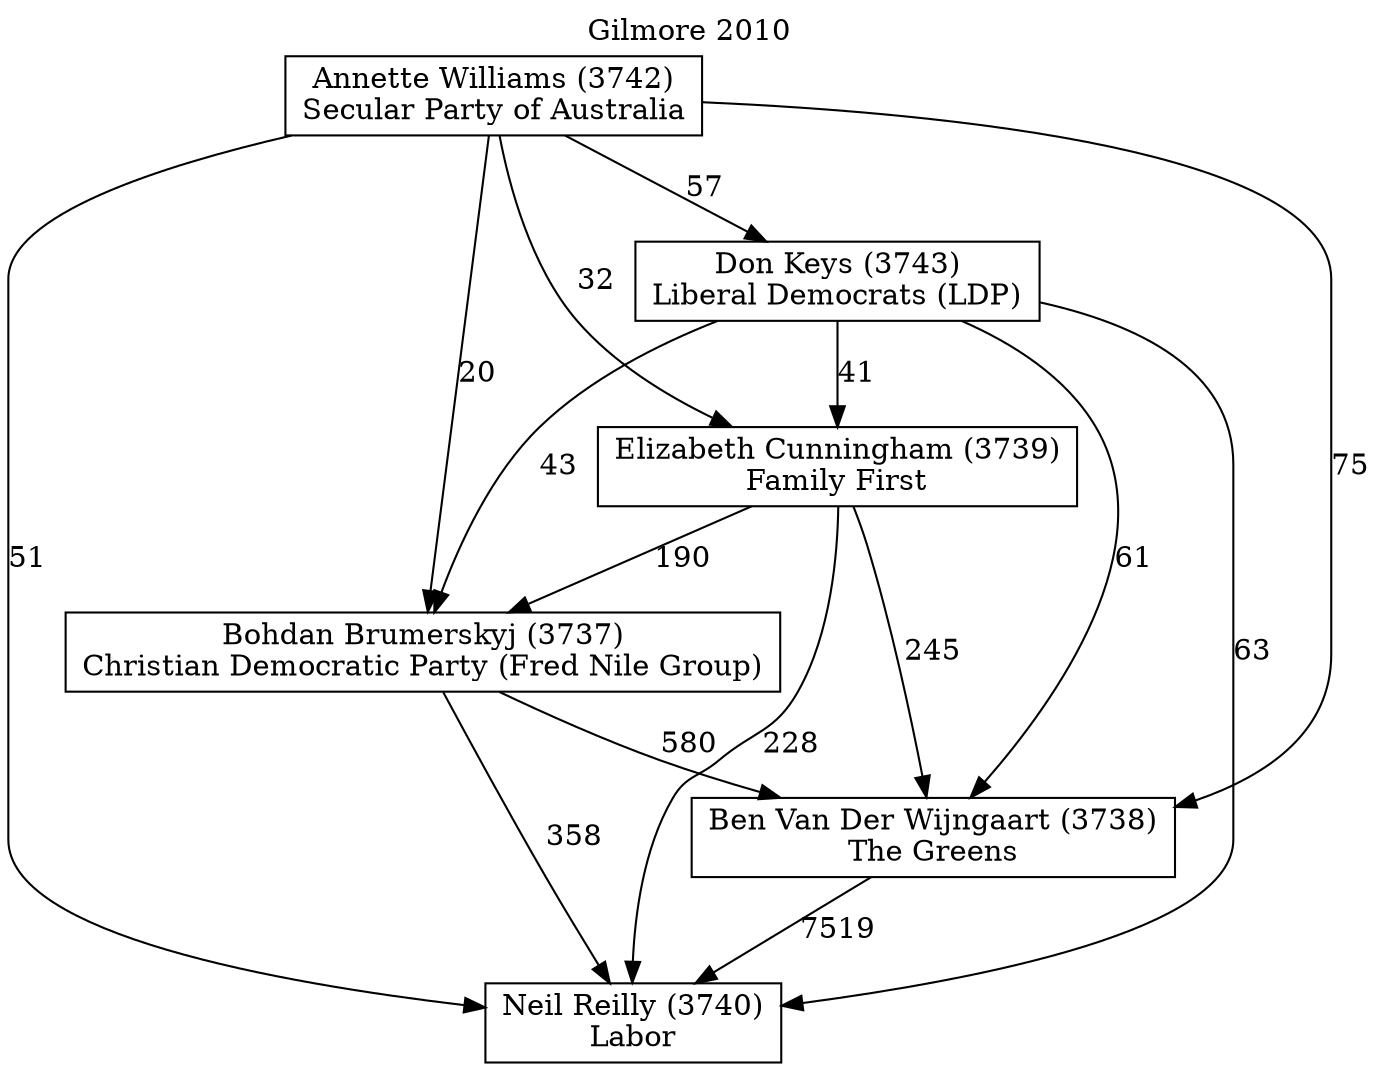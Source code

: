 // House preference flow
digraph "Neil Reilly (3740)_Gilmore_2010" {
	graph [label="Gilmore 2010" labelloc=t mclimit=10]
	node [shape=box]
	"Neil Reilly (3740)" [label="Neil Reilly (3740)
Labor"]
	"Ben Van Der Wijngaart (3738)" [label="Ben Van Der Wijngaart (3738)
The Greens"]
	"Bohdan Brumerskyj (3737)" [label="Bohdan Brumerskyj (3737)
Christian Democratic Party (Fred Nile Group)"]
	"Elizabeth Cunningham (3739)" [label="Elizabeth Cunningham (3739)
Family First"]
	"Don Keys (3743)" [label="Don Keys (3743)
Liberal Democrats (LDP)"]
	"Annette Williams (3742)" [label="Annette Williams (3742)
Secular Party of Australia"]
	"Ben Van Der Wijngaart (3738)" -> "Neil Reilly (3740)" [label=7519]
	"Bohdan Brumerskyj (3737)" -> "Ben Van Der Wijngaart (3738)" [label=580]
	"Elizabeth Cunningham (3739)" -> "Bohdan Brumerskyj (3737)" [label=190]
	"Don Keys (3743)" -> "Elizabeth Cunningham (3739)" [label=41]
	"Annette Williams (3742)" -> "Don Keys (3743)" [label=57]
	"Bohdan Brumerskyj (3737)" -> "Neil Reilly (3740)" [label=358]
	"Elizabeth Cunningham (3739)" -> "Neil Reilly (3740)" [label=228]
	"Don Keys (3743)" -> "Neil Reilly (3740)" [label=63]
	"Annette Williams (3742)" -> "Neil Reilly (3740)" [label=51]
	"Annette Williams (3742)" -> "Elizabeth Cunningham (3739)" [label=32]
	"Don Keys (3743)" -> "Bohdan Brumerskyj (3737)" [label=43]
	"Annette Williams (3742)" -> "Bohdan Brumerskyj (3737)" [label=20]
	"Elizabeth Cunningham (3739)" -> "Ben Van Der Wijngaart (3738)" [label=245]
	"Don Keys (3743)" -> "Ben Van Der Wijngaart (3738)" [label=61]
	"Annette Williams (3742)" -> "Ben Van Der Wijngaart (3738)" [label=75]
}
